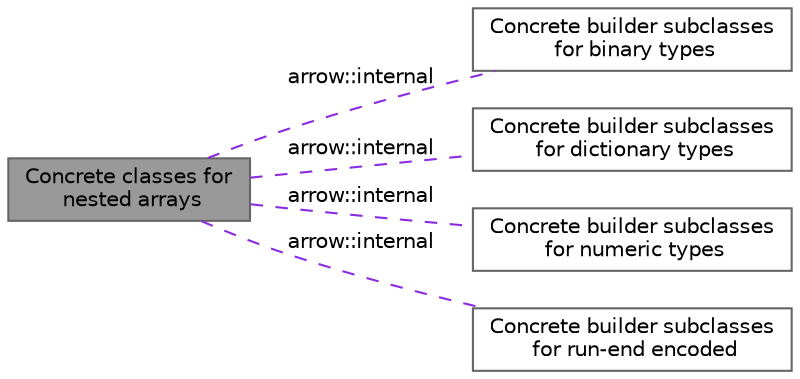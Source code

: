 digraph "Concrete classes for nested arrays"
{
 // LATEX_PDF_SIZE
  bgcolor="transparent";
  edge [fontname=Helvetica,fontsize=10,labelfontname=Helvetica,labelfontsize=10];
  node [fontname=Helvetica,fontsize=10,shape=box,height=0.2,width=0.4];
  rankdir=LR;
  Node3 [id="Node000003",label="Concrete builder subclasses\l for binary types",height=0.2,width=0.4,color="grey40", fillcolor="white", style="filled",URL="$group__binary-builders.html",tooltip=" "];
  Node4 [id="Node000004",label="Concrete builder subclasses\l for dictionary types",height=0.2,width=0.4,color="grey40", fillcolor="white", style="filled",URL="$group__dictionary-builders.html",tooltip=" "];
  Node1 [id="Node000001",label="Concrete classes for\l nested arrays",height=0.2,width=0.4,color="gray40", fillcolor="grey60", style="filled", fontcolor="black",tooltip=" "];
  Node2 [id="Node000002",label="Concrete builder subclasses\l for numeric types",height=0.2,width=0.4,color="grey40", fillcolor="white", style="filled",URL="$group__numeric-builders.html",tooltip=" "];
  Node5 [id="Node000005",label="Concrete builder subclasses\l for run-end encoded",height=0.2,width=0.4,color="grey40", fillcolor="white", style="filled",URL="$group__run-end-encoded-builders.html",tooltip=" "];
  Node1->Node2 [shape=plaintext, label="arrow::internal", color="blueviolet", dir="none", style="dashed"];
  Node1->Node3 [shape=plaintext, label="arrow::internal", color="blueviolet", dir="none", style="dashed"];
  Node1->Node4 [shape=plaintext, label="arrow::internal", color="blueviolet", dir="none", style="dashed"];
  Node1->Node5 [shape=plaintext, label="arrow::internal", color="blueviolet", dir="none", style="dashed"];
}
